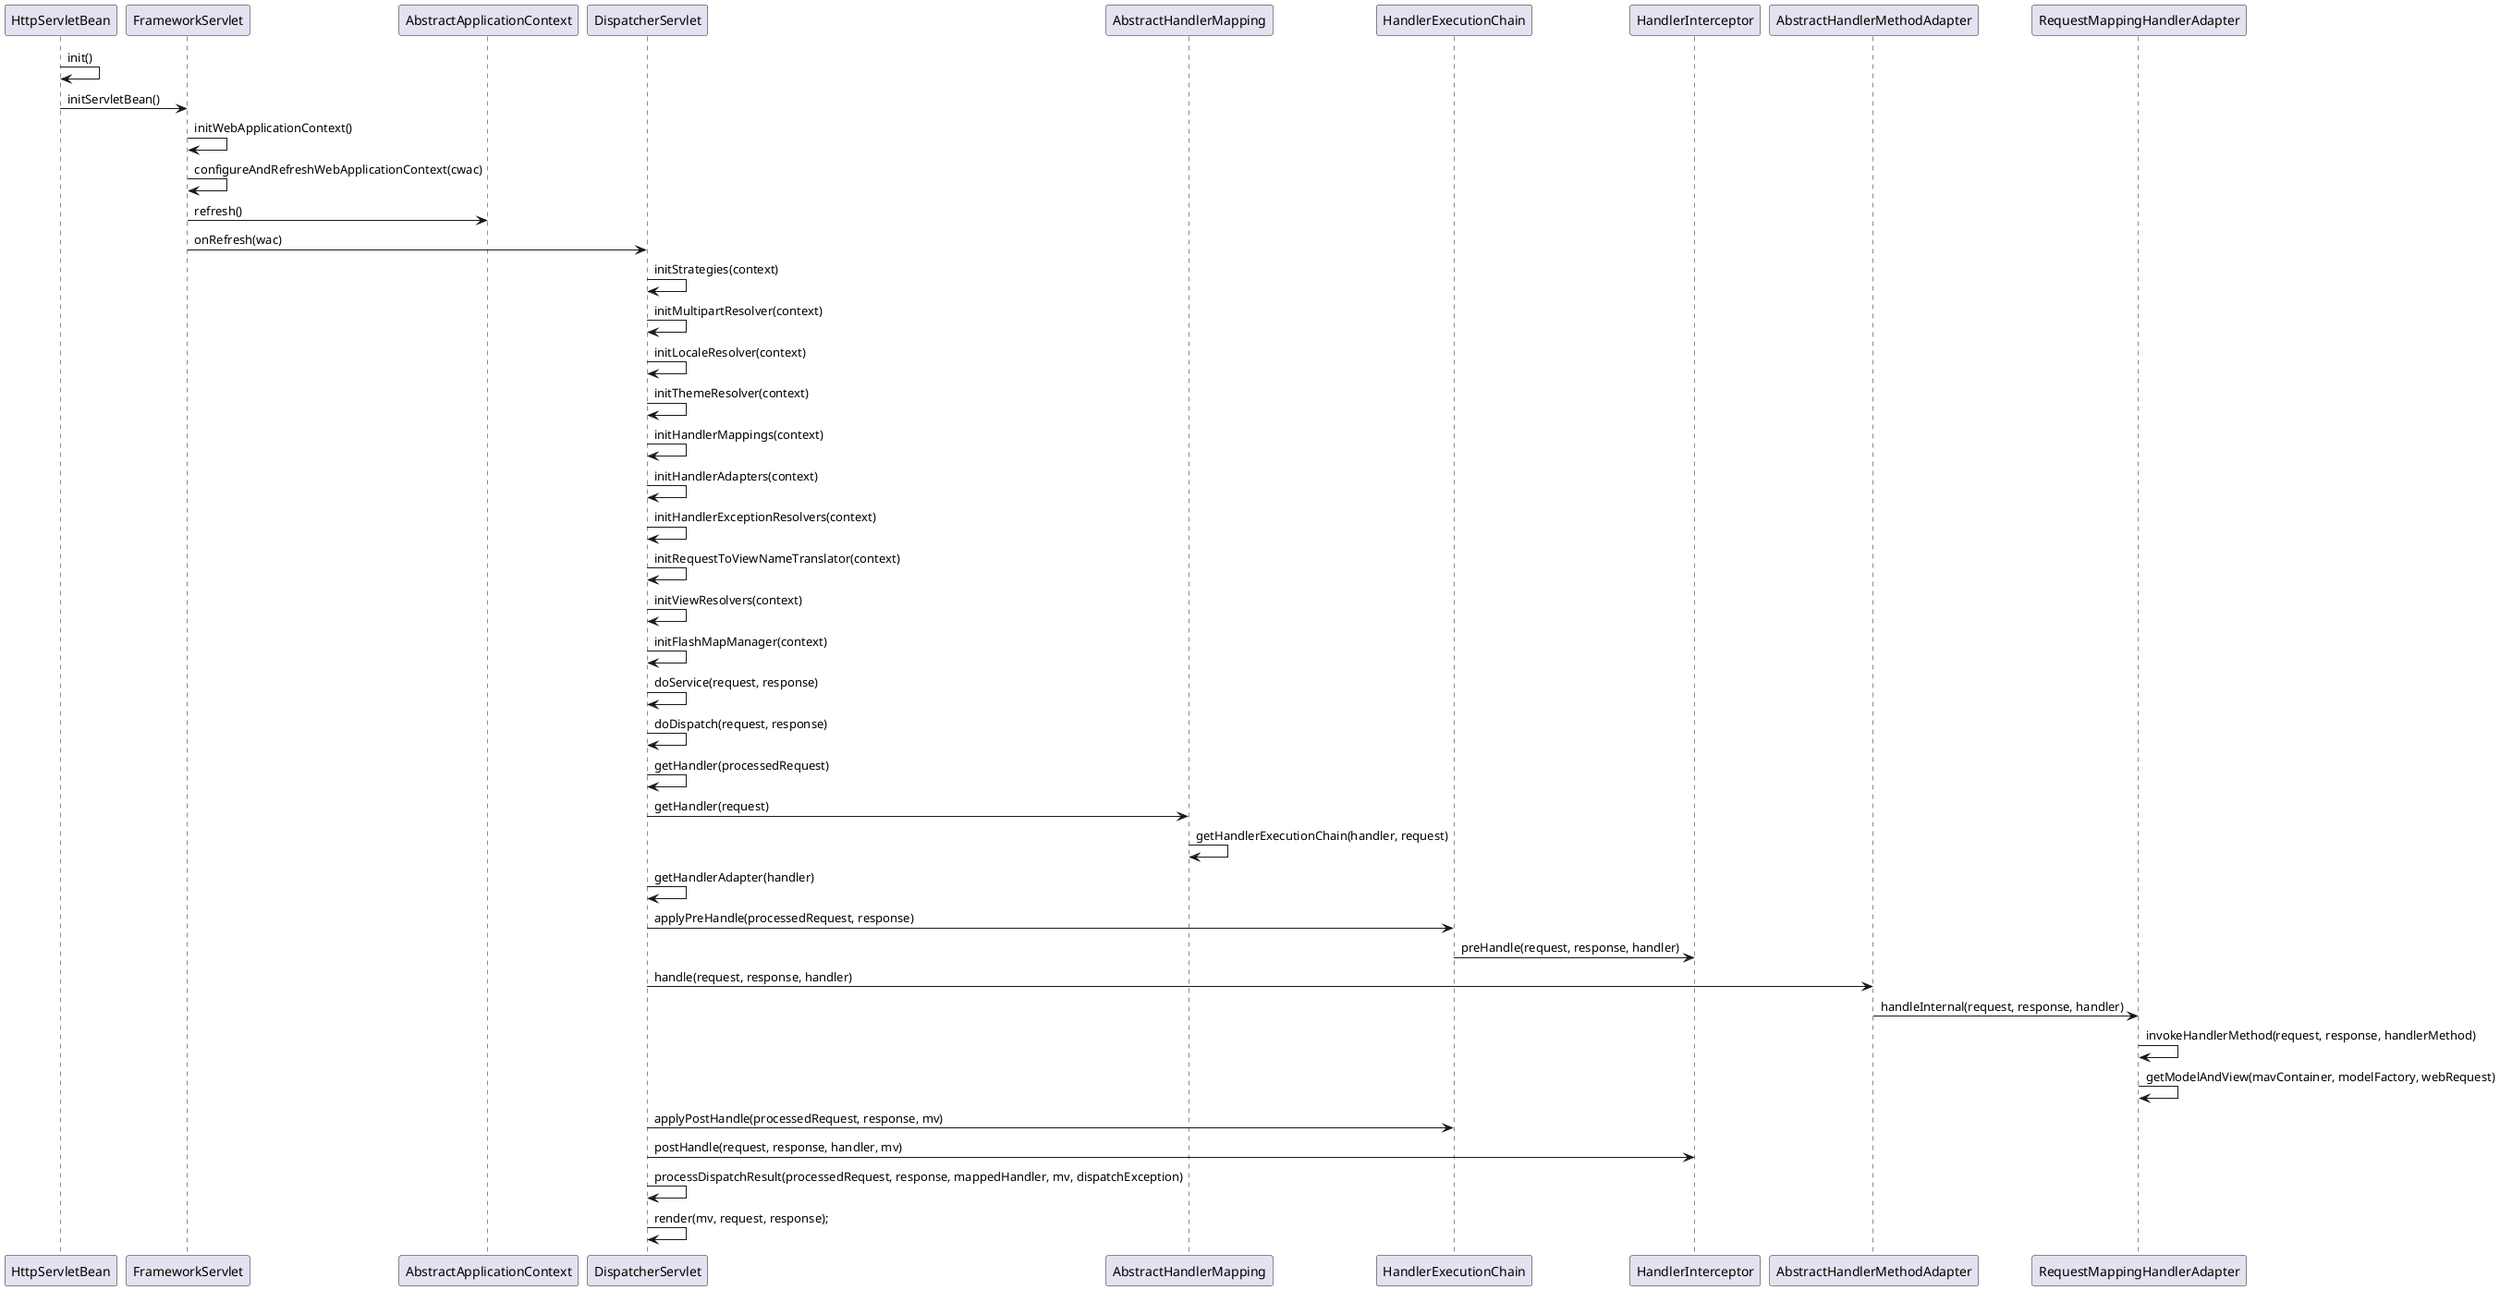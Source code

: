@startuml

HttpServletBean -> HttpServletBean: init()
HttpServletBean -> FrameworkServlet: initServletBean()
FrameworkServlet -> FrameworkServlet: initWebApplicationContext()
FrameworkServlet -> FrameworkServlet: configureAndRefreshWebApplicationContext(cwac)
FrameworkServlet -> AbstractApplicationContext: refresh()
FrameworkServlet -> DispatcherServlet: onRefresh(wac)
DispatcherServlet -> DispatcherServlet: initStrategies(context)
DispatcherServlet -> DispatcherServlet: initMultipartResolver(context)
DispatcherServlet -> DispatcherServlet: initLocaleResolver(context)
DispatcherServlet -> DispatcherServlet: initThemeResolver(context)
DispatcherServlet -> DispatcherServlet: initHandlerMappings(context)
DispatcherServlet -> DispatcherServlet: initHandlerAdapters(context)
DispatcherServlet -> DispatcherServlet: initHandlerExceptionResolvers(context)
DispatcherServlet -> DispatcherServlet: initRequestToViewNameTranslator(context)
DispatcherServlet -> DispatcherServlet: initViewResolvers(context)
DispatcherServlet -> DispatcherServlet: initFlashMapManager(context)

DispatcherServlet -> DispatcherServlet: doService(request, response)
DispatcherServlet -> DispatcherServlet: doDispatch(request, response)
DispatcherServlet -> DispatcherServlet: getHandler(processedRequest)
DispatcherServlet -> AbstractHandlerMapping: getHandler(request)
AbstractHandlerMapping -> AbstractHandlerMapping: getHandlerExecutionChain(handler, request)
DispatcherServlet -> DispatcherServlet: getHandlerAdapter(handler)
DispatcherServlet -> HandlerExecutionChain: applyPreHandle(processedRequest, response)
HandlerExecutionChain -> HandlerInterceptor: preHandle(request, response, handler)
DispatcherServlet -> AbstractHandlerMethodAdapter: handle(request, response, handler)
AbstractHandlerMethodAdapter -> RequestMappingHandlerAdapter: handleInternal(request, response, handler)
RequestMappingHandlerAdapter -> RequestMappingHandlerAdapter: invokeHandlerMethod(request, response, handlerMethod)
RequestMappingHandlerAdapter -> RequestMappingHandlerAdapter: getModelAndView(mavContainer, modelFactory, webRequest)
DispatcherServlet -> HandlerExecutionChain: applyPostHandle(processedRequest, response, mv)
DispatcherServlet -> HandlerInterceptor: postHandle(request, response, handler, mv)
DispatcherServlet -> DispatcherServlet: processDispatchResult(processedRequest, response, mappedHandler, mv, dispatchException)
DispatcherServlet -> DispatcherServlet: render(mv, request, response);


@enduml